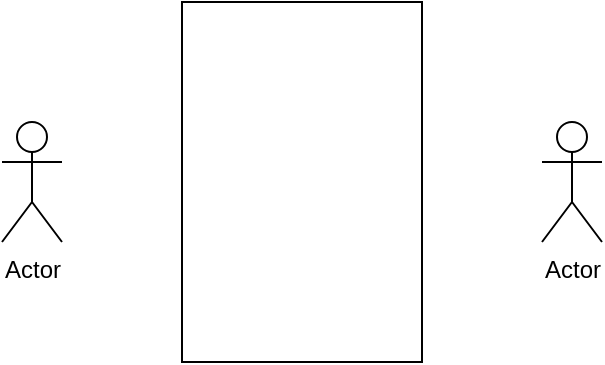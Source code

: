 <mxfile version="26.2.14">
  <diagram name="Page-1" id="EhupwXQCum9D8GcqkOYG">
    <mxGraphModel dx="529" dy="281" grid="1" gridSize="10" guides="1" tooltips="1" connect="1" arrows="1" fold="1" page="1" pageScale="1" pageWidth="850" pageHeight="1100" math="0" shadow="0">
      <root>
        <mxCell id="0" />
        <mxCell id="1" parent="0" />
        <mxCell id="7i1ninCHhoOF4IIHglD1-1" value="" style="rounded=0;whiteSpace=wrap;html=1;" vertex="1" parent="1">
          <mxGeometry x="270" y="330" width="120" height="180" as="geometry" />
        </mxCell>
        <mxCell id="7i1ninCHhoOF4IIHglD1-2" value="Actor" style="shape=umlActor;verticalLabelPosition=bottom;verticalAlign=top;html=1;outlineConnect=0;" vertex="1" parent="1">
          <mxGeometry x="180" y="390" width="30" height="60" as="geometry" />
        </mxCell>
        <mxCell id="7i1ninCHhoOF4IIHglD1-3" value="Actor" style="shape=umlActor;verticalLabelPosition=bottom;verticalAlign=top;html=1;outlineConnect=0;" vertex="1" parent="1">
          <mxGeometry x="450" y="390" width="30" height="60" as="geometry" />
        </mxCell>
      </root>
    </mxGraphModel>
  </diagram>
</mxfile>
